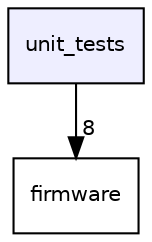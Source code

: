 digraph "/home/andrew/src/beefocus_gh/unit_tests" {
  compound=true
  node [ fontsize="10", fontname="Helvetica"];
  edge [ labelfontsize="10", labelfontname="Helvetica"];
  dir_e7c608ee7a349a990cecd74a7d13d4b1 [shape=box, label="unit_tests", style="filled", fillcolor="#eeeeff", pencolor="black", URL="dir_e7c608ee7a349a990cecd74a7d13d4b1.html"];
  dir_d9edf6c004b4a7ff14fe9ae7a92214ee [shape=box label="firmware" URL="dir_d9edf6c004b4a7ff14fe9ae7a92214ee.html"];
  dir_e7c608ee7a349a990cecd74a7d13d4b1->dir_d9edf6c004b4a7ff14fe9ae7a92214ee [headlabel="8", labeldistance=1.5 headhref="dir_000002_000000.html"];
}
